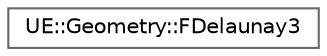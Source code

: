 digraph "Graphical Class Hierarchy"
{
 // INTERACTIVE_SVG=YES
 // LATEX_PDF_SIZE
  bgcolor="transparent";
  edge [fontname=Helvetica,fontsize=10,labelfontname=Helvetica,labelfontsize=10];
  node [fontname=Helvetica,fontsize=10,shape=box,height=0.2,width=0.4];
  rankdir="LR";
  Node0 [id="Node000000",label="UE::Geometry::FDelaunay3",height=0.2,width=0.4,color="grey40", fillcolor="white", style="filled",URL="$d5/db1/classUE_1_1Geometry_1_1FDelaunay3.html",tooltip=" "];
}
